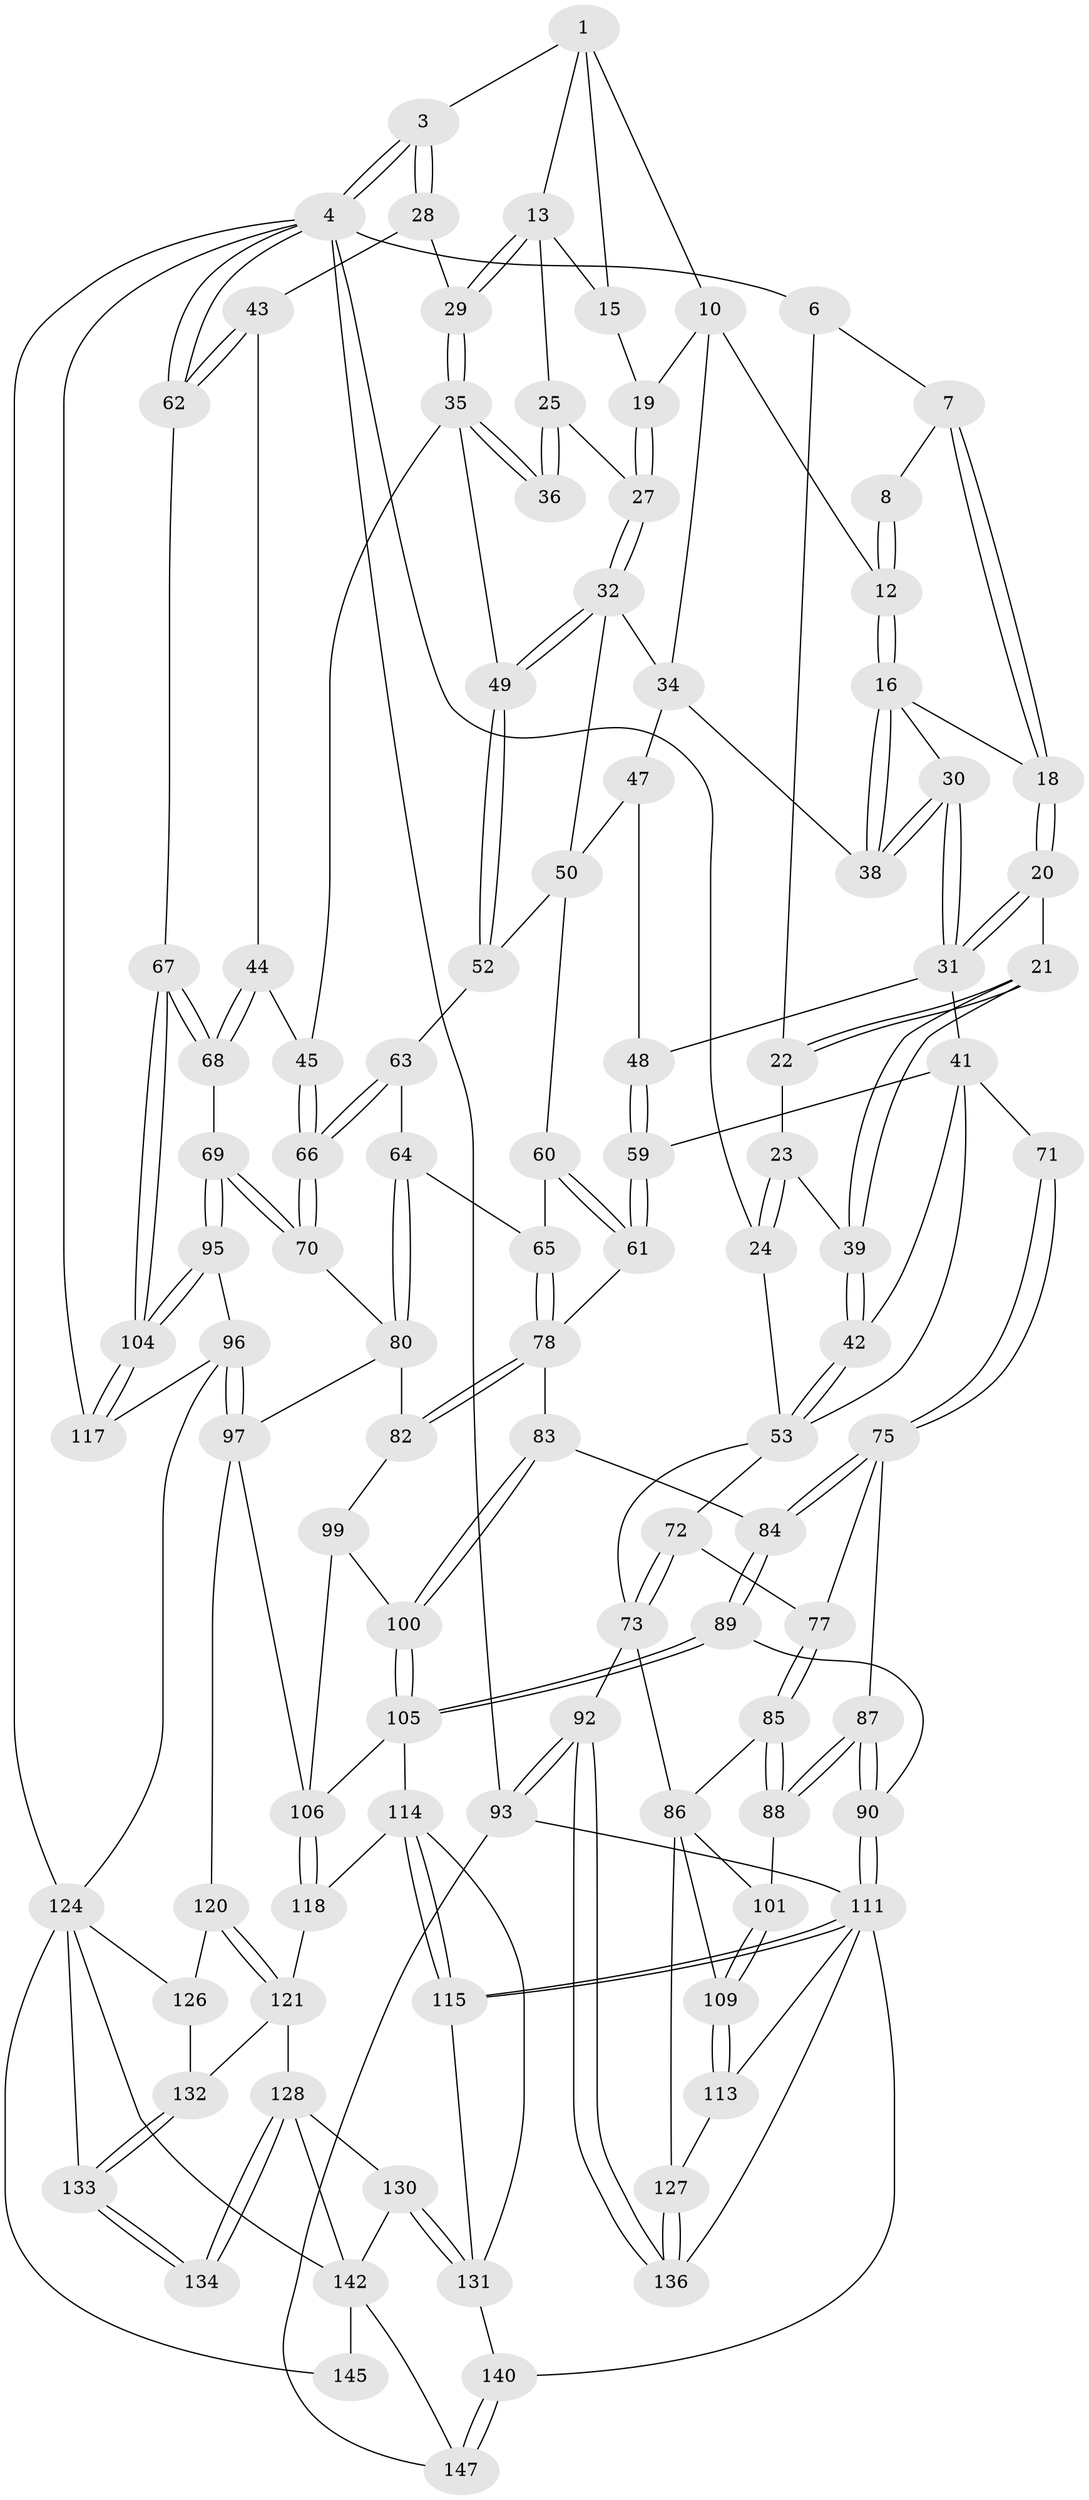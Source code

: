 // original degree distribution, {3: 0.013513513513513514, 5: 0.47297297297297297, 6: 0.25, 4: 0.2635135135135135}
// Generated by graph-tools (version 1.1) at 2025/21/03/04/25 18:21:18]
// undirected, 103 vertices, 240 edges
graph export_dot {
graph [start="1"]
  node [color=gray90,style=filled];
  1 [pos="+0.5309555101916659+0",super="+2+9"];
  3 [pos="+1+0"];
  4 [pos="+1+0",super="+5+116"];
  6 [pos="+0.02230828224721968+0"];
  7 [pos="+0.21335242913124428+0"];
  8 [pos="+0.40927305563980515+0"];
  10 [pos="+0.4981861425101582+0.03182542713327829",super="+11"];
  12 [pos="+0.41605230043673797+0.05483873149316858"];
  13 [pos="+0.7801699702642801+0",super="+14"];
  15 [pos="+0.6054397488406073+0.03797813511436146"];
  16 [pos="+0.37774098191429545+0.06992748973255752",super="+17"];
  18 [pos="+0.2672058314993119+0"];
  19 [pos="+0.5892686784299068+0.054833930872823684"];
  20 [pos="+0.2083282079962406+0.08659141483952032"];
  21 [pos="+0.1256115572208476+0.11860854535344975"];
  22 [pos="+0.06874914741759407+0"];
  23 [pos="+0.04853694833207844+0.13891454879816328"];
  24 [pos="+0+0"];
  25 [pos="+0.6890286277001989+0.05725718231452524",super="+26"];
  27 [pos="+0.6003510753297051+0.14018130941042894"];
  28 [pos="+0.910556425206237+0.11805622017940473"];
  29 [pos="+0.8467795370630512+0.09843156390355405"];
  30 [pos="+0.270626555918189+0.16995742943307318"];
  31 [pos="+0.26949777549110077+0.1718142338364854",super="+40"];
  32 [pos="+0.5560711902453125+0.16992625167410702",super="+33"];
  34 [pos="+0.5145345815965591+0.14758118238660212",super="+37"];
  35 [pos="+0.7593282197946994+0.21094655268939513",super="+46"];
  36 [pos="+0.7492636242885929+0.20124188510183133"];
  38 [pos="+0.3783316124815952+0.09512506071327427"];
  39 [pos="+0.1082283926432296+0.17564866231253362"];
  41 [pos="+0.11293533691098309+0.19161581155993818",super="+55"];
  42 [pos="+0.1113696472330873+0.19081077929698967"];
  43 [pos="+1+0.21136943527607482"];
  44 [pos="+0.7835787567878699+0.29750297545054694"];
  45 [pos="+0.7680180540073005+0.29347733186869557"];
  47 [pos="+0.3770203189628405+0.21556769613624682"];
  48 [pos="+0.28148743985724867+0.23176960568916505"];
  49 [pos="+0.7287956454400614+0.27623355912517505"];
  50 [pos="+0.5240236433020761+0.27102665702687845",super="+51"];
  52 [pos="+0.5682122940884965+0.2890902691764192"];
  53 [pos="+0.04984196128991017+0.24270097265880147",super="+57+54"];
  59 [pos="+0.2713910533419789+0.35446168649472715"];
  60 [pos="+0.4731087925646309+0.3194289066079108"];
  61 [pos="+0.3755412745685351+0.39681736360977543"];
  62 [pos="+1+0.27442587948581426"];
  63 [pos="+0.6017832975261624+0.3507291843796369"];
  64 [pos="+0.5774956440897396+0.42464523093336953"];
  65 [pos="+0.543449461834174+0.4209719354114596"];
  66 [pos="+0.7208021634105438+0.3830194182810951"];
  67 [pos="+1+0.4906282764671341"];
  68 [pos="+0.9365759988648261+0.4328874083556804"];
  69 [pos="+0.7575847761335469+0.5095853528702589"];
  70 [pos="+0.7014330168300638+0.46306785522163596"];
  71 [pos="+0.23552162311544422+0.37555942899199996"];
  72 [pos="+0.09582533013692777+0.3884718949003501"];
  73 [pos="+0.010118619515534596+0.46326904951429326",super="+74"];
  75 [pos="+0.22279420954092652+0.482265219717727",super="+76"];
  77 [pos="+0.1855168737411032+0.49920281400555516"];
  78 [pos="+0.48386647610848155+0.5050374322594946",super="+79"];
  80 [pos="+0.6635970042792487+0.47647242262925243",super="+81"];
  82 [pos="+0.48485869416773597+0.5114757464113182"];
  83 [pos="+0.3374218336657892+0.5331651777758861"];
  84 [pos="+0.3165100233552362+0.5386033244449828"];
  85 [pos="+0.08838899324464061+0.507145688834484"];
  86 [pos="+0.026415567978565865+0.475938248572509",super="+102"];
  87 [pos="+0.19584098279982873+0.6269623220136207"];
  88 [pos="+0.15662423940159803+0.622533979761673"];
  89 [pos="+0.28730976214420756+0.5807694227136716"];
  90 [pos="+0.20827011879095617+0.6360615030180328"];
  92 [pos="+0+0.9157191229059704"];
  93 [pos="+0+1",super="+94"];
  95 [pos="+0.795199226862406+0.6262207740352367"];
  96 [pos="+0.75941826097297+0.680458992019745",super="+123"];
  97 [pos="+0.7009785043574284+0.6816038659410129",super="+98"];
  99 [pos="+0.4199597313353264+0.5809297172078768"];
  100 [pos="+0.4042961881575573+0.5827373944955203"];
  101 [pos="+0.13698238052701048+0.6312208999826994"];
  104 [pos="+1+0.5760413977371307"];
  105 [pos="+0.3564518904959734+0.6693513798669807",super="+108"];
  106 [pos="+0.5253827299768441+0.6816411097290447",super="+107"];
  109 [pos="+0.09142225404875076+0.7147296554575215"];
  111 [pos="+0.26794644988653865+0.7726785749654964",super="+112"];
  113 [pos="+0.195784677741761+0.7777824966558291"];
  114 [pos="+0.3223027797880248+0.7487402267959167",super="+119"];
  115 [pos="+0.2885740518999287+0.779911756017789"];
  117 [pos="+1+0.922037953868941"];
  118 [pos="+0.5263491146031042+0.7473459943747588"];
  120 [pos="+0.6523722081914712+0.7538905761610043"];
  121 [pos="+0.5762658497880665+0.7874356411157338",super="+122"];
  124 [pos="+0.7432195385515168+0.8617782277340207",super="+144+125"];
  126 [pos="+0.6724175833495519+0.808584481637876"];
  127 [pos="+0.10452177234066481+0.8109026401734909"];
  128 [pos="+0.5286080986126315+0.8445858198451458",super="+129"];
  130 [pos="+0.41994279679167734+0.9156616612670547"];
  131 [pos="+0.37944594495498285+0.8832480809445475",super="+137"];
  132 [pos="+0.5917417065566271+0.8064694939648777"];
  133 [pos="+0.6603742135872239+0.9096567345788228"];
  134 [pos="+0.6462590976009182+0.9074304054648903"];
  136 [pos="+0.08499552914236834+0.8496635950687758"];
  140 [pos="+0.24274983198659753+0.9980182604104724"];
  142 [pos="+0.5481182286732886+0.9585037223804366",super="+143"];
  145 [pos="+0.7137716033425112+1"];
  147 [pos="+0.2351554739335188+1"];
  1 -- 3;
  1 -- 13;
  1 -- 10;
  1 -- 15;
  3 -- 4;
  3 -- 4;
  3 -- 28;
  3 -- 28;
  4 -- 62;
  4 -- 62;
  4 -- 24;
  4 -- 6;
  4 -- 124;
  4 -- 117;
  4 -- 93 [weight=2];
  6 -- 7;
  6 -- 22;
  7 -- 8;
  7 -- 18;
  7 -- 18;
  8 -- 12;
  8 -- 12;
  10 -- 19;
  10 -- 34;
  10 -- 12;
  12 -- 16;
  12 -- 16;
  13 -- 29;
  13 -- 29;
  13 -- 25;
  13 -- 15;
  15 -- 19;
  16 -- 38;
  16 -- 38;
  16 -- 18;
  16 -- 30;
  18 -- 20;
  18 -- 20;
  19 -- 27;
  19 -- 27;
  20 -- 21;
  20 -- 31;
  20 -- 31;
  21 -- 22;
  21 -- 22;
  21 -- 39;
  21 -- 39;
  22 -- 23;
  23 -- 24;
  23 -- 24;
  23 -- 39;
  24 -- 53;
  25 -- 36 [weight=2];
  25 -- 36;
  25 -- 27;
  27 -- 32;
  27 -- 32;
  28 -- 29;
  28 -- 43;
  29 -- 35;
  29 -- 35;
  30 -- 31;
  30 -- 31;
  30 -- 38;
  30 -- 38;
  31 -- 48;
  31 -- 41;
  32 -- 49;
  32 -- 49;
  32 -- 34;
  32 -- 50;
  34 -- 38;
  34 -- 47;
  35 -- 36;
  35 -- 36;
  35 -- 49;
  35 -- 45;
  39 -- 42;
  39 -- 42;
  41 -- 42;
  41 -- 59;
  41 -- 53;
  41 -- 71 [weight=2];
  42 -- 53;
  42 -- 53;
  43 -- 44;
  43 -- 62;
  43 -- 62;
  44 -- 45;
  44 -- 68;
  44 -- 68;
  45 -- 66;
  45 -- 66;
  47 -- 48;
  47 -- 50;
  48 -- 59;
  48 -- 59;
  49 -- 52;
  49 -- 52;
  50 -- 52;
  50 -- 60;
  52 -- 63;
  53 -- 72;
  53 -- 73;
  59 -- 61;
  59 -- 61;
  60 -- 61;
  60 -- 61;
  60 -- 65;
  61 -- 78;
  62 -- 67;
  63 -- 64;
  63 -- 66;
  63 -- 66;
  64 -- 65;
  64 -- 80;
  64 -- 80;
  65 -- 78;
  65 -- 78;
  66 -- 70;
  66 -- 70;
  67 -- 68;
  67 -- 68;
  67 -- 104;
  67 -- 104;
  68 -- 69;
  69 -- 70;
  69 -- 70;
  69 -- 95;
  69 -- 95;
  70 -- 80;
  71 -- 75;
  71 -- 75;
  72 -- 73;
  72 -- 73;
  72 -- 77;
  73 -- 86 [weight=2];
  73 -- 92;
  75 -- 84;
  75 -- 84;
  75 -- 77;
  75 -- 87;
  77 -- 85;
  77 -- 85;
  78 -- 82;
  78 -- 82;
  78 -- 83;
  80 -- 97;
  80 -- 82;
  82 -- 99;
  83 -- 84;
  83 -- 100;
  83 -- 100;
  84 -- 89;
  84 -- 89;
  85 -- 86;
  85 -- 88;
  85 -- 88;
  86 -- 101;
  86 -- 109;
  86 -- 127;
  87 -- 88;
  87 -- 88;
  87 -- 90;
  87 -- 90;
  88 -- 101;
  89 -- 90;
  89 -- 105;
  89 -- 105;
  90 -- 111;
  90 -- 111;
  92 -- 93;
  92 -- 93;
  92 -- 136;
  92 -- 136;
  93 -- 147;
  93 -- 111;
  95 -- 96;
  95 -- 104;
  95 -- 104;
  96 -- 97;
  96 -- 97;
  96 -- 124;
  96 -- 117;
  97 -- 120;
  97 -- 106;
  99 -- 100;
  99 -- 106;
  100 -- 105;
  100 -- 105;
  101 -- 109;
  101 -- 109;
  104 -- 117;
  104 -- 117;
  105 -- 114;
  105 -- 106;
  106 -- 118;
  106 -- 118;
  109 -- 113;
  109 -- 113;
  111 -- 115;
  111 -- 115;
  111 -- 113;
  111 -- 136;
  111 -- 140;
  113 -- 127;
  114 -- 115;
  114 -- 115;
  114 -- 131;
  114 -- 118;
  115 -- 131;
  118 -- 121;
  120 -- 121;
  120 -- 121;
  120 -- 126;
  121 -- 132;
  121 -- 128;
  124 -- 145 [weight=2];
  124 -- 133;
  124 -- 126;
  124 -- 142;
  126 -- 132;
  127 -- 136;
  127 -- 136;
  128 -- 134 [weight=2];
  128 -- 134;
  128 -- 130;
  128 -- 142;
  130 -- 131;
  130 -- 131;
  130 -- 142;
  131 -- 140;
  132 -- 133;
  132 -- 133;
  133 -- 134;
  133 -- 134;
  140 -- 147;
  140 -- 147;
  142 -- 145;
  142 -- 147;
}
